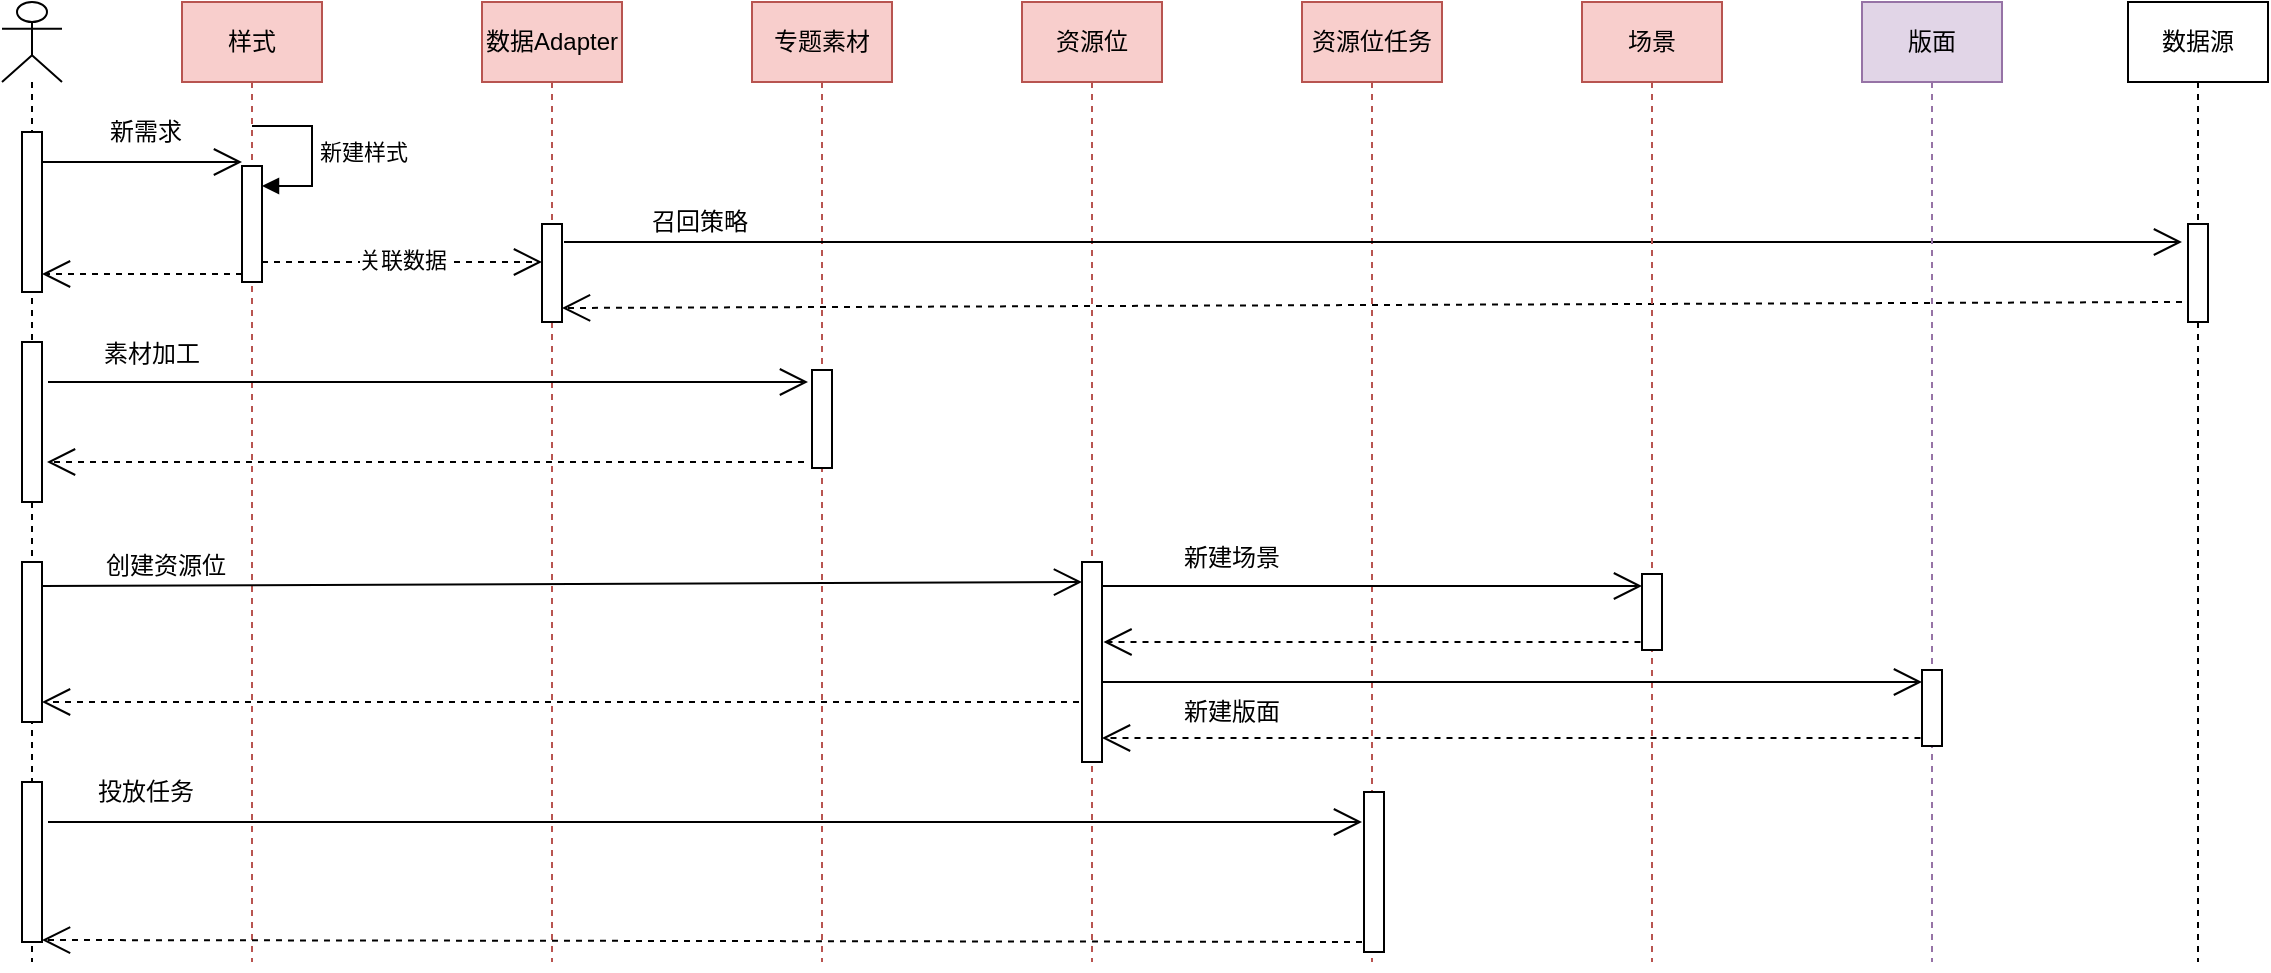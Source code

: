 <mxfile version="22.1.18" type="github">
  <diagram name="Page-1" id="2YBvvXClWsGukQMizWep">
    <mxGraphModel dx="1237" dy="713" grid="1" gridSize="10" guides="1" tooltips="1" connect="1" arrows="1" fold="1" page="1" pageScale="1" pageWidth="850" pageHeight="1100" math="0" shadow="0">
      <root>
        <mxCell id="0" />
        <mxCell id="1" parent="0" />
        <mxCell id="aM9ryv3xv72pqoxQDRHE-1" value="样式" style="shape=umlLifeline;perimeter=lifelinePerimeter;whiteSpace=wrap;html=1;container=0;dropTarget=0;collapsible=0;recursiveResize=0;outlineConnect=0;portConstraint=eastwest;newEdgeStyle={&quot;edgeStyle&quot;:&quot;elbowEdgeStyle&quot;,&quot;elbow&quot;:&quot;vertical&quot;,&quot;curved&quot;:0,&quot;rounded&quot;:0};fillColor=#f8cecc;strokeColor=#b85450;" parent="1" vertex="1">
          <mxGeometry x="140" y="80" width="70" height="480" as="geometry" />
        </mxCell>
        <mxCell id="NguEohcJyPHcWWv-g2os-50" value="" style="html=1;points=[[0,0,0,0,5],[0,1,0,0,-5],[1,0,0,0,5],[1,1,0,0,-5]];perimeter=orthogonalPerimeter;outlineConnect=0;targetShapes=umlLifeline;portConstraint=eastwest;newEdgeStyle={&quot;curved&quot;:0,&quot;rounded&quot;:0};" vertex="1" parent="aM9ryv3xv72pqoxQDRHE-1">
          <mxGeometry x="30" y="82" width="10" height="58" as="geometry" />
        </mxCell>
        <mxCell id="NguEohcJyPHcWWv-g2os-51" value="新建样式" style="html=1;align=left;spacingLeft=2;endArrow=block;rounded=0;edgeStyle=orthogonalEdgeStyle;curved=0;rounded=0;" edge="1" target="NguEohcJyPHcWWv-g2os-50" parent="aM9ryv3xv72pqoxQDRHE-1">
          <mxGeometry relative="1" as="geometry">
            <mxPoint x="35" y="62" as="sourcePoint" />
            <Array as="points">
              <mxPoint x="65" y="92" />
            </Array>
          </mxGeometry>
        </mxCell>
        <mxCell id="aM9ryv3xv72pqoxQDRHE-5" value="数据Adapter" style="shape=umlLifeline;perimeter=lifelinePerimeter;whiteSpace=wrap;html=1;container=0;dropTarget=0;collapsible=0;recursiveResize=0;outlineConnect=0;portConstraint=eastwest;newEdgeStyle={&quot;edgeStyle&quot;:&quot;elbowEdgeStyle&quot;,&quot;elbow&quot;:&quot;vertical&quot;,&quot;curved&quot;:0,&quot;rounded&quot;:0};fillColor=#f8cecc;strokeColor=#b85450;" parent="1" vertex="1">
          <mxGeometry x="290" y="80" width="70" height="480" as="geometry" />
        </mxCell>
        <mxCell id="NguEohcJyPHcWWv-g2os-47" value="" style="html=1;points=[[0,0,0,0,5],[0,1,0,0,-5],[1,0,0,0,5],[1,1,0,0,-5]];perimeter=orthogonalPerimeter;outlineConnect=0;targetShapes=umlLifeline;portConstraint=eastwest;newEdgeStyle={&quot;curved&quot;:0,&quot;rounded&quot;:0};" vertex="1" parent="aM9ryv3xv72pqoxQDRHE-5">
          <mxGeometry x="30" y="111" width="10" height="49" as="geometry" />
        </mxCell>
        <mxCell id="NguEohcJyPHcWWv-g2os-10" value="专题素材" style="shape=umlLifeline;perimeter=lifelinePerimeter;whiteSpace=wrap;html=1;container=0;dropTarget=0;collapsible=0;recursiveResize=0;outlineConnect=0;portConstraint=eastwest;newEdgeStyle={&quot;edgeStyle&quot;:&quot;elbowEdgeStyle&quot;,&quot;elbow&quot;:&quot;vertical&quot;,&quot;curved&quot;:0,&quot;rounded&quot;:0};fillColor=#f8cecc;strokeColor=#b85450;" vertex="1" parent="1">
          <mxGeometry x="425" y="80" width="70" height="480" as="geometry" />
        </mxCell>
        <mxCell id="NguEohcJyPHcWWv-g2os-58" value="" style="html=1;points=[[0,0,0,0,5],[0,1,0,0,-5],[1,0,0,0,5],[1,1,0,0,-5]];perimeter=orthogonalPerimeter;outlineConnect=0;targetShapes=umlLifeline;portConstraint=eastwest;newEdgeStyle={&quot;curved&quot;:0,&quot;rounded&quot;:0};" vertex="1" parent="NguEohcJyPHcWWv-g2os-10">
          <mxGeometry x="30" y="184" width="10" height="49" as="geometry" />
        </mxCell>
        <mxCell id="NguEohcJyPHcWWv-g2os-12" value="资源位" style="shape=umlLifeline;perimeter=lifelinePerimeter;whiteSpace=wrap;html=1;container=0;dropTarget=0;collapsible=0;recursiveResize=0;outlineConnect=0;portConstraint=eastwest;newEdgeStyle={&quot;edgeStyle&quot;:&quot;elbowEdgeStyle&quot;,&quot;elbow&quot;:&quot;vertical&quot;,&quot;curved&quot;:0,&quot;rounded&quot;:0};fillColor=#f8cecc;strokeColor=#b85450;" vertex="1" parent="1">
          <mxGeometry x="560" y="80" width="70" height="480" as="geometry" />
        </mxCell>
        <mxCell id="NguEohcJyPHcWWv-g2os-62" value="" style="html=1;points=[[0,0,0,0,5],[0,1,0,0,-5],[1,0,0,0,5],[1,1,0,0,-5]];perimeter=orthogonalPerimeter;outlineConnect=0;targetShapes=umlLifeline;portConstraint=eastwest;newEdgeStyle={&quot;curved&quot;:0,&quot;rounded&quot;:0};" vertex="1" parent="NguEohcJyPHcWWv-g2os-12">
          <mxGeometry x="30" y="280" width="10" height="100" as="geometry" />
        </mxCell>
        <mxCell id="NguEohcJyPHcWWv-g2os-14" value="资源位任务" style="shape=umlLifeline;perimeter=lifelinePerimeter;whiteSpace=wrap;html=1;container=0;dropTarget=0;collapsible=0;recursiveResize=0;outlineConnect=0;portConstraint=eastwest;newEdgeStyle={&quot;edgeStyle&quot;:&quot;elbowEdgeStyle&quot;,&quot;elbow&quot;:&quot;vertical&quot;,&quot;curved&quot;:0,&quot;rounded&quot;:0};fillColor=#f8cecc;strokeColor=#b85450;" vertex="1" parent="1">
          <mxGeometry x="700" y="80" width="70" height="480" as="geometry" />
        </mxCell>
        <mxCell id="NguEohcJyPHcWWv-g2os-68" value="" style="html=1;points=[[0,0,0,0,5],[0,1,0,0,-5],[1,0,0,0,5],[1,1,0,0,-5]];perimeter=orthogonalPerimeter;outlineConnect=0;targetShapes=umlLifeline;portConstraint=eastwest;newEdgeStyle={&quot;curved&quot;:0,&quot;rounded&quot;:0};" vertex="1" parent="NguEohcJyPHcWWv-g2os-14">
          <mxGeometry x="31" y="395" width="10" height="80" as="geometry" />
        </mxCell>
        <mxCell id="NguEohcJyPHcWWv-g2os-31" value="" style="shape=umlLifeline;perimeter=lifelinePerimeter;whiteSpace=wrap;html=1;container=1;dropTarget=0;collapsible=0;recursiveResize=0;outlineConnect=0;portConstraint=eastwest;newEdgeStyle={&quot;curved&quot;:0,&quot;rounded&quot;:0};participant=umlActor;" vertex="1" parent="1">
          <mxGeometry x="50" y="80" width="30" height="480" as="geometry" />
        </mxCell>
        <mxCell id="NguEohcJyPHcWWv-g2os-45" value="" style="html=1;points=[[0,0,0,0,5],[0,1,0,0,-5],[1,0,0,0,5],[1,1,0,0,-5]];perimeter=orthogonalPerimeter;outlineConnect=0;targetShapes=umlLifeline;portConstraint=eastwest;newEdgeStyle={&quot;curved&quot;:0,&quot;rounded&quot;:0};" vertex="1" parent="NguEohcJyPHcWWv-g2os-31">
          <mxGeometry x="10" y="65" width="10" height="80" as="geometry" />
        </mxCell>
        <mxCell id="NguEohcJyPHcWWv-g2os-57" value="" style="html=1;points=[[0,0,0,0,5],[0,1,0,0,-5],[1,0,0,0,5],[1,1,0,0,-5]];perimeter=orthogonalPerimeter;outlineConnect=0;targetShapes=umlLifeline;portConstraint=eastwest;newEdgeStyle={&quot;curved&quot;:0,&quot;rounded&quot;:0};" vertex="1" parent="NguEohcJyPHcWWv-g2os-31">
          <mxGeometry x="10" y="170" width="10" height="80" as="geometry" />
        </mxCell>
        <mxCell id="NguEohcJyPHcWWv-g2os-61" value="" style="html=1;points=[[0,0,0,0,5],[0,1,0,0,-5],[1,0,0,0,5],[1,1,0,0,-5]];perimeter=orthogonalPerimeter;outlineConnect=0;targetShapes=umlLifeline;portConstraint=eastwest;newEdgeStyle={&quot;curved&quot;:0,&quot;rounded&quot;:0};" vertex="1" parent="NguEohcJyPHcWWv-g2os-31">
          <mxGeometry x="10" y="280" width="10" height="80" as="geometry" />
        </mxCell>
        <mxCell id="NguEohcJyPHcWWv-g2os-66" value="" style="html=1;points=[[0,0,0,0,5],[0,1,0,0,-5],[1,0,0,0,5],[1,1,0,0,-5]];perimeter=orthogonalPerimeter;outlineConnect=0;targetShapes=umlLifeline;portConstraint=eastwest;newEdgeStyle={&quot;curved&quot;:0,&quot;rounded&quot;:0};" vertex="1" parent="NguEohcJyPHcWWv-g2os-31">
          <mxGeometry x="10" y="390" width="10" height="80" as="geometry" />
        </mxCell>
        <mxCell id="NguEohcJyPHcWWv-g2os-33" value="" style="endArrow=open;endFill=1;endSize=12;html=1;rounded=0;" edge="1" parent="1">
          <mxGeometry width="160" relative="1" as="geometry">
            <mxPoint x="70" y="160" as="sourcePoint" />
            <mxPoint x="170" y="160" as="targetPoint" />
          </mxGeometry>
        </mxCell>
        <mxCell id="NguEohcJyPHcWWv-g2os-35" value="新需求" style="rounded=0;whiteSpace=wrap;html=1;fillColor=none;strokeColor=none;" vertex="1" parent="1">
          <mxGeometry x="97" y="130" width="50" height="30" as="geometry" />
        </mxCell>
        <mxCell id="NguEohcJyPHcWWv-g2os-36" value="" style="endArrow=open;endSize=12;dashed=1;html=1;rounded=0;" edge="1" parent="1">
          <mxGeometry width="160" relative="1" as="geometry">
            <mxPoint x="180" y="210" as="sourcePoint" />
            <mxPoint x="320" y="210" as="targetPoint" />
            <mxPoint as="offset" />
          </mxGeometry>
        </mxCell>
        <mxCell id="NguEohcJyPHcWWv-g2os-38" value="关联数据" style="edgeLabel;html=1;align=center;verticalAlign=middle;resizable=0;points=[];" vertex="1" connectable="0" parent="NguEohcJyPHcWWv-g2os-36">
          <mxGeometry y="1" relative="1" as="geometry">
            <mxPoint as="offset" />
          </mxGeometry>
        </mxCell>
        <mxCell id="NguEohcJyPHcWWv-g2os-39" value="" style="endArrow=open;endFill=1;endSize=12;html=1;rounded=0;" edge="1" parent="1">
          <mxGeometry width="160" relative="1" as="geometry">
            <mxPoint x="73" y="270" as="sourcePoint" />
            <mxPoint x="453" y="270" as="targetPoint" />
          </mxGeometry>
        </mxCell>
        <mxCell id="NguEohcJyPHcWWv-g2os-40" value="素材加工" style="rounded=0;whiteSpace=wrap;html=1;fillColor=none;strokeColor=none;" vertex="1" parent="1">
          <mxGeometry x="100" y="241" width="50" height="30" as="geometry" />
        </mxCell>
        <mxCell id="NguEohcJyPHcWWv-g2os-41" value="" style="endArrow=open;endFill=1;endSize=12;html=1;rounded=0;" edge="1" parent="1">
          <mxGeometry width="160" relative="1" as="geometry">
            <mxPoint x="70" y="372" as="sourcePoint" />
            <mxPoint x="590" y="370" as="targetPoint" />
          </mxGeometry>
        </mxCell>
        <mxCell id="NguEohcJyPHcWWv-g2os-42" value="创建资源位" style="rounded=0;whiteSpace=wrap;html=1;fillColor=none;strokeColor=none;" vertex="1" parent="1">
          <mxGeometry x="97" y="347" width="70" height="30" as="geometry" />
        </mxCell>
        <mxCell id="NguEohcJyPHcWWv-g2os-43" value="" style="endArrow=open;endFill=1;endSize=12;html=1;rounded=0;" edge="1" parent="1">
          <mxGeometry width="160" relative="1" as="geometry">
            <mxPoint x="73" y="490" as="sourcePoint" />
            <mxPoint x="730" y="490" as="targetPoint" />
          </mxGeometry>
        </mxCell>
        <mxCell id="NguEohcJyPHcWWv-g2os-44" value="投放任务" style="rounded=0;whiteSpace=wrap;html=1;fillColor=none;strokeColor=none;" vertex="1" parent="1">
          <mxGeometry x="87" y="460" width="70" height="30" as="geometry" />
        </mxCell>
        <mxCell id="NguEohcJyPHcWWv-g2os-52" value="数据源" style="shape=umlLifeline;perimeter=lifelinePerimeter;whiteSpace=wrap;html=1;container=0;dropTarget=0;collapsible=0;recursiveResize=0;outlineConnect=0;portConstraint=eastwest;newEdgeStyle={&quot;edgeStyle&quot;:&quot;elbowEdgeStyle&quot;,&quot;elbow&quot;:&quot;vertical&quot;,&quot;curved&quot;:0,&quot;rounded&quot;:0};" vertex="1" parent="1">
          <mxGeometry x="1113" y="80" width="70" height="480" as="geometry" />
        </mxCell>
        <mxCell id="NguEohcJyPHcWWv-g2os-53" value="" style="html=1;points=[[0,0,0,0,5],[0,1,0,0,-5],[1,0,0,0,5],[1,1,0,0,-5]];perimeter=orthogonalPerimeter;outlineConnect=0;targetShapes=umlLifeline;portConstraint=eastwest;newEdgeStyle={&quot;curved&quot;:0,&quot;rounded&quot;:0};" vertex="1" parent="NguEohcJyPHcWWv-g2os-52">
          <mxGeometry x="30" y="111" width="10" height="49" as="geometry" />
        </mxCell>
        <mxCell id="NguEohcJyPHcWWv-g2os-54" value="" style="endArrow=open;endFill=1;endSize=12;html=1;rounded=0;" edge="1" parent="1">
          <mxGeometry width="160" relative="1" as="geometry">
            <mxPoint x="331" y="200" as="sourcePoint" />
            <mxPoint x="1140" y="200" as="targetPoint" />
          </mxGeometry>
        </mxCell>
        <mxCell id="NguEohcJyPHcWWv-g2os-55" value="" style="endArrow=open;endFill=1;endSize=12;html=1;rounded=0;dashed=1;" edge="1" parent="1">
          <mxGeometry width="160" relative="1" as="geometry">
            <mxPoint x="1140" y="230" as="sourcePoint" />
            <mxPoint x="330" y="233" as="targetPoint" />
          </mxGeometry>
        </mxCell>
        <mxCell id="NguEohcJyPHcWWv-g2os-56" value="召回策略" style="rounded=0;whiteSpace=wrap;html=1;fillColor=none;strokeColor=none;" vertex="1" parent="1">
          <mxGeometry x="374" y="175" width="50" height="30" as="geometry" />
        </mxCell>
        <mxCell id="NguEohcJyPHcWWv-g2os-59" value="" style="endArrow=open;endFill=1;endSize=12;html=1;rounded=0;dashed=1;entryX=1;entryY=1;entryDx=0;entryDy=-5;entryPerimeter=0;" edge="1" parent="1">
          <mxGeometry width="160" relative="1" as="geometry">
            <mxPoint x="170" y="216" as="sourcePoint" />
            <mxPoint x="70" y="216" as="targetPoint" />
          </mxGeometry>
        </mxCell>
        <mxCell id="NguEohcJyPHcWWv-g2os-60" value="" style="endArrow=open;endFill=1;endSize=12;html=1;rounded=0;dashed=1;" edge="1" parent="1">
          <mxGeometry width="160" relative="1" as="geometry">
            <mxPoint x="451" y="310" as="sourcePoint" />
            <mxPoint x="72.5" y="310" as="targetPoint" />
          </mxGeometry>
        </mxCell>
        <mxCell id="NguEohcJyPHcWWv-g2os-63" value="" style="endArrow=open;endFill=1;endSize=12;html=1;rounded=0;dashed=1;" edge="1" parent="1">
          <mxGeometry width="160" relative="1" as="geometry">
            <mxPoint x="588.5" y="430" as="sourcePoint" />
            <mxPoint x="70" y="430" as="targetPoint" />
          </mxGeometry>
        </mxCell>
        <mxCell id="NguEohcJyPHcWWv-g2os-67" value="" style="endArrow=open;endFill=1;endSize=12;html=1;rounded=0;dashed=1;" edge="1" parent="1">
          <mxGeometry width="160" relative="1" as="geometry">
            <mxPoint x="730" y="550" as="sourcePoint" />
            <mxPoint x="70" y="549" as="targetPoint" />
          </mxGeometry>
        </mxCell>
        <mxCell id="NguEohcJyPHcWWv-g2os-69" value="场景" style="shape=umlLifeline;perimeter=lifelinePerimeter;whiteSpace=wrap;html=1;container=0;dropTarget=0;collapsible=0;recursiveResize=0;outlineConnect=0;portConstraint=eastwest;newEdgeStyle={&quot;edgeStyle&quot;:&quot;elbowEdgeStyle&quot;,&quot;elbow&quot;:&quot;vertical&quot;,&quot;curved&quot;:0,&quot;rounded&quot;:0};fillColor=#f8cecc;strokeColor=#b85450;" vertex="1" parent="1">
          <mxGeometry x="840" y="80" width="70" height="480" as="geometry" />
        </mxCell>
        <mxCell id="NguEohcJyPHcWWv-g2os-74" value="" style="html=1;points=[[0,0,0,0,5],[0,1,0,0,-5],[1,0,0,0,5],[1,1,0,0,-5]];perimeter=orthogonalPerimeter;outlineConnect=0;targetShapes=umlLifeline;portConstraint=eastwest;newEdgeStyle={&quot;curved&quot;:0,&quot;rounded&quot;:0};" vertex="1" parent="NguEohcJyPHcWWv-g2os-69">
          <mxGeometry x="30" y="286" width="10" height="38" as="geometry" />
        </mxCell>
        <mxCell id="NguEohcJyPHcWWv-g2os-71" value="版面" style="shape=umlLifeline;perimeter=lifelinePerimeter;whiteSpace=wrap;html=1;container=0;dropTarget=0;collapsible=0;recursiveResize=0;outlineConnect=0;portConstraint=eastwest;newEdgeStyle={&quot;edgeStyle&quot;:&quot;elbowEdgeStyle&quot;,&quot;elbow&quot;:&quot;vertical&quot;,&quot;curved&quot;:0,&quot;rounded&quot;:0};fillColor=#e1d5e7;strokeColor=#9673a6;" vertex="1" parent="1">
          <mxGeometry x="980" y="80" width="70" height="480" as="geometry" />
        </mxCell>
        <mxCell id="NguEohcJyPHcWWv-g2os-75" value="" style="html=1;points=[[0,0,0,0,5],[0,1,0,0,-5],[1,0,0,0,5],[1,1,0,0,-5]];perimeter=orthogonalPerimeter;outlineConnect=0;targetShapes=umlLifeline;portConstraint=eastwest;newEdgeStyle={&quot;curved&quot;:0,&quot;rounded&quot;:0};" vertex="1" parent="NguEohcJyPHcWWv-g2os-71">
          <mxGeometry x="30" y="334" width="10" height="38" as="geometry" />
        </mxCell>
        <mxCell id="NguEohcJyPHcWWv-g2os-76" value="" style="endArrow=open;endFill=1;endSize=12;html=1;rounded=0;" edge="1" parent="NguEohcJyPHcWWv-g2os-71">
          <mxGeometry width="160" relative="1" as="geometry">
            <mxPoint x="-380" y="340" as="sourcePoint" />
            <mxPoint x="30" y="340" as="targetPoint" />
          </mxGeometry>
        </mxCell>
        <mxCell id="NguEohcJyPHcWWv-g2os-77" value="" style="endArrow=open;endFill=1;endSize=12;html=1;rounded=0;dashed=1;" edge="1" parent="NguEohcJyPHcWWv-g2os-71">
          <mxGeometry width="160" relative="1" as="geometry">
            <mxPoint x="29.25" y="368" as="sourcePoint" />
            <mxPoint x="-380" y="368" as="targetPoint" />
          </mxGeometry>
        </mxCell>
        <mxCell id="NguEohcJyPHcWWv-g2os-72" value="" style="endArrow=open;endFill=1;endSize=12;html=1;rounded=0;" edge="1" parent="1">
          <mxGeometry width="160" relative="1" as="geometry">
            <mxPoint x="600" y="372" as="sourcePoint" />
            <mxPoint x="870" y="372" as="targetPoint" />
          </mxGeometry>
        </mxCell>
        <mxCell id="NguEohcJyPHcWWv-g2os-73" value="" style="endArrow=open;endFill=1;endSize=12;html=1;rounded=0;dashed=1;" edge="1" parent="1">
          <mxGeometry width="160" relative="1" as="geometry">
            <mxPoint x="869.25" y="400" as="sourcePoint" />
            <mxPoint x="600.75" y="400" as="targetPoint" />
          </mxGeometry>
        </mxCell>
        <mxCell id="NguEohcJyPHcWWv-g2os-78" value="新建场景" style="rounded=0;whiteSpace=wrap;html=1;fillColor=none;strokeColor=none;" vertex="1" parent="1">
          <mxGeometry x="640" y="343" width="50" height="30" as="geometry" />
        </mxCell>
        <mxCell id="NguEohcJyPHcWWv-g2os-79" value="新建版面" style="rounded=0;whiteSpace=wrap;html=1;fillColor=none;strokeColor=none;" vertex="1" parent="1">
          <mxGeometry x="640" y="420" width="50" height="30" as="geometry" />
        </mxCell>
      </root>
    </mxGraphModel>
  </diagram>
</mxfile>
